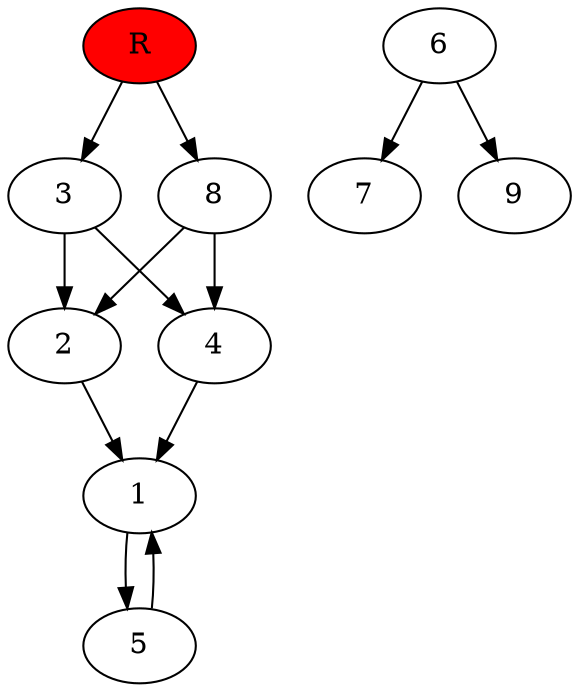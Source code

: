 digraph prb39085 {
	1
	2
	3
	4
	5
	6
	7
	8
	R [fillcolor="#ff0000" style=filled]
	1 -> 5
	2 -> 1
	3 -> 2
	3 -> 4
	4 -> 1
	5 -> 1
	6 -> 7
	6 -> 9
	8 -> 2
	8 -> 4
	R -> 3
	R -> 8
}

